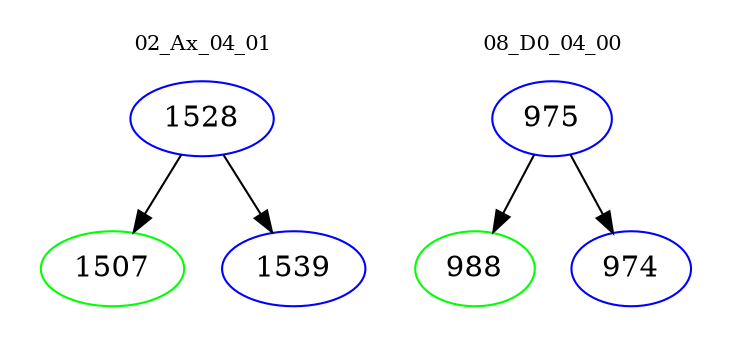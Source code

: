 digraph{
subgraph cluster_0 {
color = white
label = "02_Ax_04_01";
fontsize=10;
T0_1528 [label="1528", color="blue"]
T0_1528 -> T0_1507 [color="black"]
T0_1507 [label="1507", color="green"]
T0_1528 -> T0_1539 [color="black"]
T0_1539 [label="1539", color="blue"]
}
subgraph cluster_1 {
color = white
label = "08_D0_04_00";
fontsize=10;
T1_975 [label="975", color="blue"]
T1_975 -> T1_988 [color="black"]
T1_988 [label="988", color="green"]
T1_975 -> T1_974 [color="black"]
T1_974 [label="974", color="blue"]
}
}
